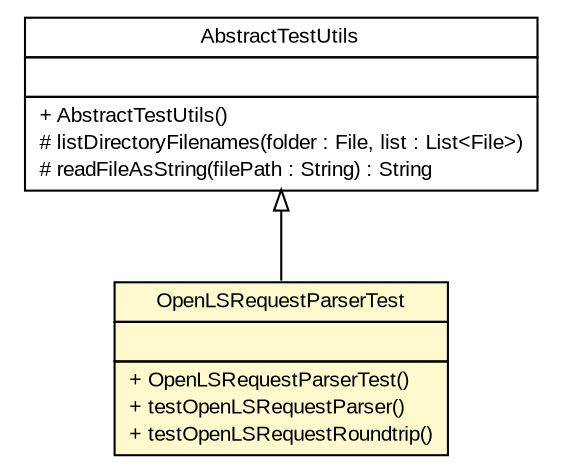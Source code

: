 #!/usr/local/bin/dot
#
# Class diagram 
# Generated by UMLGraph version R5_6 (http://www.umlgraph.org/)
#

digraph G {
	edge [fontname="arial",fontsize=10,labelfontname="arial",labelfontsize=10];
	node [fontname="arial",fontsize=10,shape=plaintext];
	nodesep=0.25;
	ranksep=0.5;
	// nl.mineleni.openls.AbstractTestUtils
	c450 [label=<<table title="nl.mineleni.openls.AbstractTestUtils" border="0" cellborder="1" cellspacing="0" cellpadding="2" port="p" href="../AbstractTestUtils.html">
		<tr><td><table border="0" cellspacing="0" cellpadding="1">
<tr><td align="center" balign="center"> AbstractTestUtils </td></tr>
		</table></td></tr>
		<tr><td><table border="0" cellspacing="0" cellpadding="1">
<tr><td align="left" balign="left">  </td></tr>
		</table></td></tr>
		<tr><td><table border="0" cellspacing="0" cellpadding="1">
<tr><td align="left" balign="left"> + AbstractTestUtils() </td></tr>
<tr><td align="left" balign="left"> # listDirectoryFilenames(folder : File, list : List&lt;File&gt;) </td></tr>
<tr><td align="left" balign="left"> # readFileAsString(filePath : String) : String </td></tr>
		</table></td></tr>
		</table>>, URL="../AbstractTestUtils.html", fontname="arial", fontcolor="black", fontsize=10.0];
	// nl.mineleni.openls.parser.OpenLSRequestParserTest
	c452 [label=<<table title="nl.mineleni.openls.parser.OpenLSRequestParserTest" border="0" cellborder="1" cellspacing="0" cellpadding="2" port="p" bgcolor="lemonChiffon" href="./OpenLSRequestParserTest.html">
		<tr><td><table border="0" cellspacing="0" cellpadding="1">
<tr><td align="center" balign="center"> OpenLSRequestParserTest </td></tr>
		</table></td></tr>
		<tr><td><table border="0" cellspacing="0" cellpadding="1">
<tr><td align="left" balign="left">  </td></tr>
		</table></td></tr>
		<tr><td><table border="0" cellspacing="0" cellpadding="1">
<tr><td align="left" balign="left"> + OpenLSRequestParserTest() </td></tr>
<tr><td align="left" balign="left"> + testOpenLSRequestParser() </td></tr>
<tr><td align="left" balign="left"> + testOpenLSRequestRoundtrip() </td></tr>
		</table></td></tr>
		</table>>, URL="./OpenLSRequestParserTest.html", fontname="arial", fontcolor="black", fontsize=10.0];
	//nl.mineleni.openls.parser.OpenLSRequestParserTest extends nl.mineleni.openls.AbstractTestUtils
	c450:p -> c452:p [dir=back,arrowtail=empty];
}

